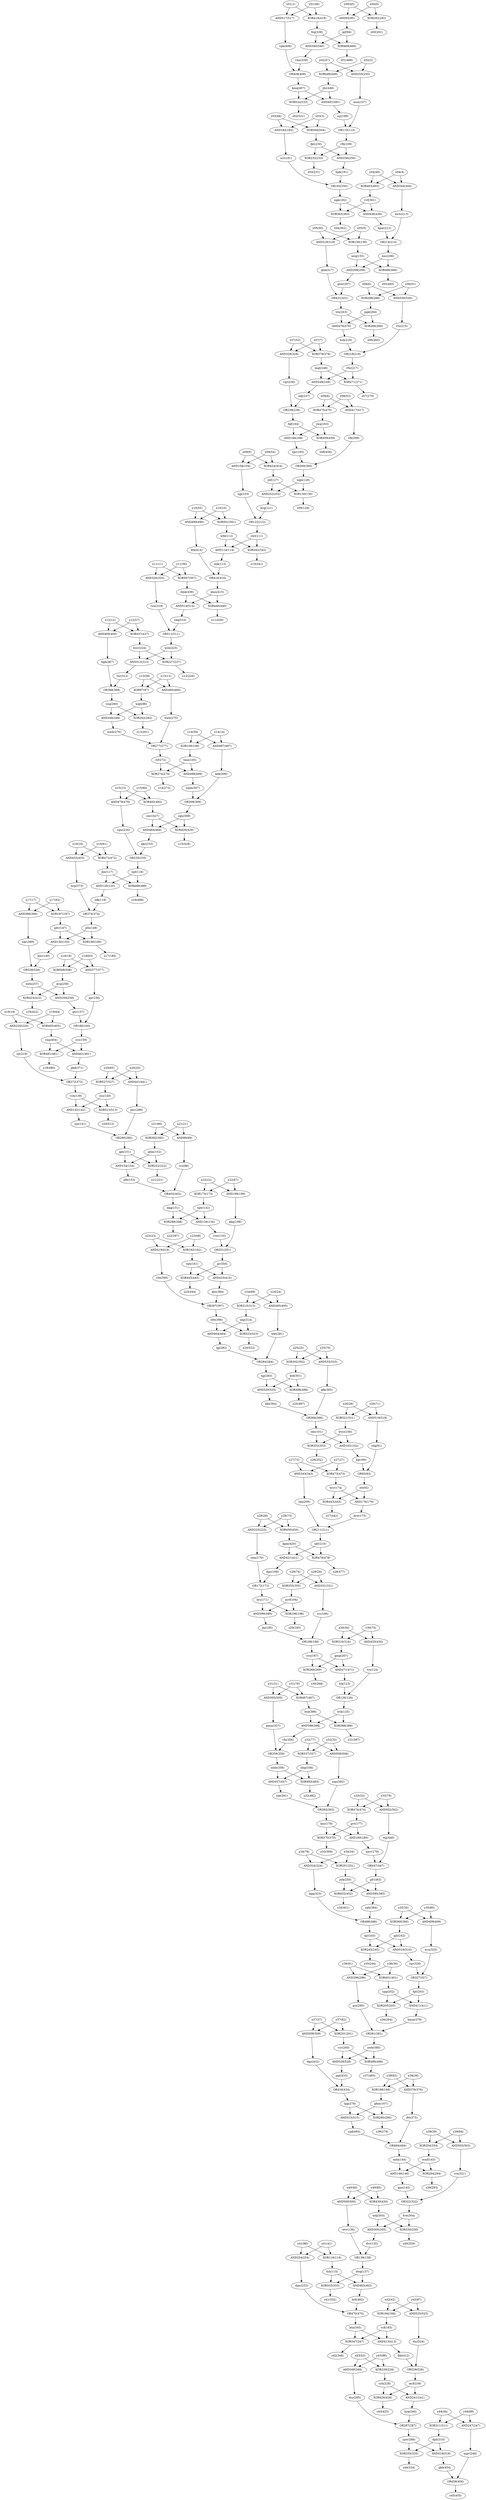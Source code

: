 digraph logic {
	251 [label="XOR251(251)"];
	278 [label="hjg(278)"];
	179 [label="nmv(179)"];
	386 [label="brp(386)"];
	353 [label="XOR353(353)"];
	78 [label="y33(78)"];
	240 [label="kcq(240)"];
	277 [label="OR277(277)"];
	371 [label="pbd(371)"];
	177 [label="gvt(177)"];
	433 [label="pqt(433)"];
	135 [label="dvr(135)"];
	26 [label="x26(26)"];
	57 [label="y12(57)"];
	139 [label="vch(139)"];
	170 [label="ntm(170)"];
	150 [label="AND150(150)"];
	263 [label="trn(263)"];
	282 [label="qjj(282)"];
	283 [label="tgj(283)"];
	291 [label="z00(291)"];
	362 [label="z04(362)"];
	366 [label="OR366(366)"];
	412 [label="fbb(412)"];
	425 [label="z43(425)"];
	103 [label="sgj(103)"];
	13 [label="x13(13)"];
	32 [label="x32(32)"];
	132 [label="tgw(132)"];
	307 [label="wpm(307)"];
	316 [label="XOR316(316)"];
	377 [label="AND377(377)"];
	440 [label="XOR440(440)"];
	141 [label="cjn(141)"];
	276 [label="wmb(276)"];
	284 [label="OR284(284)"];
	344 [label="AND344(344)"];
	120 [label="AND120(120)"];
	50 [label="y05(50)"];
	108 [label="ssj(108)"];
	435 [label="AND435(435)"];
	71 [label="y26(71)"];
	182 [label="AND182(182)"];
	84 [label="y39(84)"];
	486 [label="XOR486(486)"];
	533 [label="AND533(533)"];
	330 [label="XOR330(330)"];
	442 [label="z27(442)"];
	287 [label="OR287(287)"];
	485 [label="z37(485)"];
	365 [label="gfk(365)"];
	523 [label="XOR523(523)"];
	382 [label="XOR382(382)"];
	529 [label="OR529(529)"];
	61 [label="y16(61)"];
	250 [label="jwk(250)"];
	430 [label="XOR430(430)"];
	348 [label="AND348(348)"];
	127 [label="jnf(127)"];
	359 [label="OR359(359)"];
	368 [label="OR368(368)"];
	391 [label="sqt(391)"];
	140 [label="css(140)"];
	192 [label="ngk(192)"];
	465 [label="z05(465)"];
	260 [label="vnq(260)"];
	398 [label="AND398(398)"];
	455 [label="z45(455)"];
	168 [label="XOR168(168)"];
	229 [label="XOR229(229)"];
	79 [label="y34(79)"];
	211 [label="OR211(211)"];
	196 [label="XOR196(196)"];
	241 [label="AND241(241)"];
	29 [label="x29(29)"];
	324 [label="AND324(324)"];
	160 [label="OR160(160)"];
	85 [label="y40(85)"];
	38 [label="x38(38)"];
	298 [label="XOR298(298)"];
	473 [label="XOR473(473)"];
	81 [label="y36(81)"];
	36 [label="x36(36)"];
	23 [label="x23(23)"];
	296 [label="AND296(296)"];
	471 [label="AND471(471)"];
	406 [label="vpb(406)"];
	243 [label="kjr(243)"];
	416 [label="OR416(416)"];
	115 [label="fsh(115)"];
	477 [label="z28(477)"];
	503 [label="AND503(503)"];
	494 [label="OR494(494)"];
	77 [label="y32(77)"];
	200 [label="vcr(200)"];
	325 [label="wcs(325)"];
	208 [label="AND208(208)"];
	281 [label="wkt(281)"];
	349 [label="AND349(349)"];
	100 [label="wws(100)"];
	226 [label="z12(226)"];
	428 [label="z15(428)"];
	202 [label="sqq(202)"];
	327 [label="OR327(327)"];
	524 [label="thc(524)"];
	457 [label="AND457(457)"];
	54 [label="y09(54)"];
	215 [label="vts(215)"];
	128 [label="wgh(128)"];
	361 [label="vvf(361)"];
	379 [label="bmm(379)"];
	436 [label="AND436(436)"];
	373 [label="hvp(373)"];
	238 [label="OR238(238)"];
	236 [label="vqr(236)"];
	463 [label="AND463(463)"];
	221 [label="z21(221)"];
	142 [label="AND142(142)"];
	248 [label="mqt(248)"];
	509 [label="AND509(509)"];
	7 [label="x07(7)"];
	337 [label="XOR337(337)"];
	169 [label="dgc(169)"];
	321 [label="rrn(321)"];
	118 [label="hjd(118)"];
	449 [label="XOR449(449)"];
	505 [label="AND505(505)"];
	70 [label="y25(70)"];
	166 [label="AND166(166)"];
	134 [label="AND134(134)"];
	456 [label="OR456(456)"];
	189 [label="z17(189)"];
	401 [label="XOR401(401)"];
	106 [label="XOR106(106)"];
	421 [label="AND421(421)"];
	295 [label="gst(295)"];
	154 [label="AND154(154)"];
	180 [label="AND180(180)"];
	105 [label="tnm(105)"];
	460 [label="AND460(460)"];
	14 [label="x14(14)"];
	138 [label="OR138(138)"];
	21 [label="x21(21)"];
	475 [label="XOR475(475)"];
	478 [label="XOR478(478)"];
	80 [label="y35(80)"];
	261 [label="z13(261)"];
	96 [label="wqh(96)"];
	190 [label="XOR190(190)"];
	195 [label="z29(195)"];
	268 [label="z30(268)"];
	223 [label="AND223(223)"];
	443 [label="XOR443(443)"];
	67 [label="y22(67)"];
	129 [label="z09(129)"];
	197 [label="XOR197(197)"];
	220 [label="AND220(220)"];
	264 [label="pgk(264)"];
	453 [label="AND453(453)"];
	519 [label="AND519(519)"];
	492 [label="XOR492(492)"];
	290 [label="OR290(290)"];
	178 [label="kns(178)"];
	227 [label="XOR227(227)"];
	259 [label="AND259(259)"];
	217 [label="vfw(217)"];
	396 [label="sfw(396)"];
	262 [label="XOR262(262)"];
	402 [label="OR402(402)"];
	403 [label="XOR403(403)"];
	422 [label="z18(422)"];
	173 [label="XOR173(173)"];
	20 [label="x20(20)"];
	306 [label="kbk(306)"];
	94 [label="pjf(94)"];
	409 [label="AND409(409)"];
	90 [label="kgv(90)"];
	82 [label="y37(82)"];
	462 [label="brb(462)"];
	219 [label="sjt(219)"];
	342 [label="XOR342(342)"];
	9 [label="x09(9)"];
	24 [label="x24(24)"];
	122 [label="OR122(122)"];
	408 [label="OR408(408)"];
	394 [label="qbs(394)"];
	76 [label="y31(76)"];
	522 [label="z24(522)"];
	91 [label="rdq(91)"];
	97 [label="XOR97(97)"];
	72 [label="y27(72)"];
	431 [label="OR431(431)"];
	123 [label="trk(123)"];
	499 [label="AND499(499)"];
	439 [label="z11(439)"];
	244 [label="z35(244)"];
	328 [label="AND328(328)"];
	59 [label="y14(59)"];
	445 [label="XOR445(445)"];
	83 [label="y38(83)"];
	427 [label="smv(427)"];
	420 [label="kgm(420)"];
	508 [label="XOR508(508)"];
	279 [label="z38(279)"];
	218 [label="OR218(218)"];
	137 [label="dwg(137)"];
	257 [label="swb(257)"];
	482 [label="z32(482)"];
	267 [label="gmp(267)"];
	147 [label="gbv(147)"];
	315 [label="XOR315(315)"];
	389 [label="nkr(389)"];
	235 [label="OR235(235)"];
	48 [label="y03(48)"];
	153 [label="jdb(153)"];
	246 [label="mgv(246)"];
	249 [label="AND249(249)"];
	145 [label="qnn(145)"];
	314 [label="skp(314)"];
	446 [label="wjj(446)"];
	530 [label="AND530(530)"];
	254 [label="AND254(254)"];
	450 [label="XOR450(450)"];
	143 [label="wmf(143)"];
	285 [label="dcc(285)"];
	434 [label="OR434(434)"];
	515 [label="AND515(515)"];
	95 [label="AND95(95)"];
	126 [label="OR126(126)"];
	53 [label="y08(53)"];
	338 [label="fcg(338)"];
	159 [label="crc(159)"];
	8 [label="x08(8)"];
	367 [label="bgb(367)"];
	496 [label="OR496(496)"];
	437 [label="XOR437(437)"];
	526 [label="OR526(526)"];
	447 [label="OR447(447)"];
	432 [label="dgn(432)"];
	74 [label="y29(74)"];
	483 [label="XOR483(483)"];
	152 [label="qbm(152)"];
	207 [label="gnw(207)"];
	199 [label="AND199(199)"];
	376 [label="AND376(376)"];
	292 [label="XOR292(292)"];
	363 [label="XOR363(363)"];
	302 [label="XOR302(302)"];
	41 [label="x41(41)"];
	171 [label="hrs(171)"];
	0 [label="x00(0)"];
	2 [label="x02(2)"];
	532 [label="XOR532(532)"];
	204 [label="z36(204)"];
	212 [label="hpm(212)"];
	253 [label="dqw(253)"];
	322 [label="OR322(322)"];
	46 [label="y01(46)"];
	206 [label="knc(206)"];
	161 [label="vph(161)"];
	318 [label="AND318(318)"];
	333 [label="XOR333(333)"];
	75 [label="y30(75)"];
	225 [label="wsh(225)"];
	461 [label="AND461(461)"];
	203 [label="fgt(203)"];
	222 [label="XOR222(222)"];
	92 [label="stt(92)"];
	193 [label="OR193(193)"];
	109 [label="vfb(109)"];
	286 [label="cpw(286)"];
	73 [label="y28(73)"];
	390 [label="AND390(390)"];
	42 [label="x42(42)"];
	472 [label="XOR472(472)"];
	111 [label="cwt(111)"];
	383 [label="gfr(383)"];
	151 [label="jgb(151)"];
	451 [label="z34(451)"];
	228 [label="cch(228)"];
	266 [label="XOR266(266)"];
	513 [label="XOR513(513)"];
	172 [label="OR172(172)"];
	274 [label="XOR274(274)"];
	258 [label="qvq(258)"];
	407 [label="kmq(407)"];
	133 [label="vrw(133)"];
	395 [label="vht(395)"];
	479 [label="AND479(479)"];
	165 [label="tgv(165)"];
	293 [label="z39(293)"];
	157 [label="gtv(157)"];
	385 [label="AND385(385)"];
	198 [label="kkq(198)"];
	175 [label="krw(175)"];
	405 [label="XOR405(405)"];
	514 [label="AND514(514)"];
	355 [label="XOR355(355)"];
	237 [label="ndj(237)"];
	303 [label="wdj(303)"];
	332 [label="z41(332)"];
	19 [label="x19(19)"];
	164 [label="fqf(164)"];
	319 [label="rsw(319)"];
	213 [label="mrw(213)"];
	360 [label="XOR360(360)"];
	191 [label="hpb(191)"];
	269 [label="XOR269(269)"];
	429 [label="XOR429(429)"];
	125 [label="nvk(125)"];
	210 [label="nkt(210)"];
	60 [label="y15(60)"];
	410 [label="AND410(410)"];
	444 [label="z23(444)"];
	52 [label="y07(52)"];
	511 [label="OR511(511)"];
	63 [label="y18(63)"];
	357 [label="pmm(357)"];
	87 [label="y42(87)"];
	185 [label="jbj(185)"];
	155 [label="wcq(155)"];
	517 [label="AND517(517)"];
	5 [label="x05(5)"];
	424 [label="XOR424(424)"];
	411 [label="AND411(411)"];
	347 [label="XOR347(347)"];
	299 [label="cfk(299)"];
	232 [label="XOR232(232)"];
	501 [label="XOR501(501)"];
	340 [label="AND340(340)"];
	341 [label="z10(341)"];
	326 [label="rpr(326)"];
	119 [label="nfk(119)"];
	131 [label="bkg(131)"];
	468 [label="z01(468)"];
	93 [label="OR93(93)"];
	491 [label="AND491(491)"];
	45 [label="y00(45)"];
	112 [label="wfd(112)"];
	345 [label="btn(345)"];
	419 [label="AND419(419)"];
	230 [label="fpt(230)"];
	354 [label="XOR354(354)"];
	448 [label="jdc(448)"];
	66 [label="y21(66)"];
	393 [label="OR393(393)"];
	65 [label="y20(65)"];
	49 [label="y04(49)"];
	99 [label="AND99(99)"];
	300 [label="OR300(300)"];
	476 [label="AND476(476)"];
	466 [label="XOR466(466)"];
	516 [label="AND516(516)"];
	117 [label="jhn(117)"];
	184 [label="XOR184(184)"];
	346 [label="z42(346)"];
	317 [label="gdd(317)"];
	183 [label="vcf(183)"];
	404 [label="vmj(404)"];
	414 [label="ktk(414)"];
	400 [label="AND400(400)"];
	481 [label="XOR481(481)"];
	335 [label="XOR335(335)"];
	493 [label="sqd(493)"];
	3 [label="x03(3)"];
	399 [label="AND399(399)"];
	305 [label="AND305(305)"];
	239 [label="mcf(239)"];
	380 [label="nwb(380)"];
	214 [label="OR214(214)"];
	489 [label="XOR489(489)"];
	343 [label="AND343(343)"];
	392 [label="nqs(392)"];
	4 [label="x04(4)"];
	364 [label="kht(364)"];
	247 [label="AND247(247)"];
	381 [label="OR381(381)"];
	387 [label="z31(387)"];
	114 [label="AND114(114)"];
	116 [label="XOR116(116)"];
	265 [label="z06(265)"];
	311 [label="XOR311(311)"];
	339 [label="vms(339)"];
	370 [label="XOR370(370)"];
	388 [label="XOR388(388)"];
	441 [label="AND441(441)"];
	329 [label="z40(329)"];
	474 [label="XOR474(474)"];
	89 [label="y44(89)"];
	88 [label="y43(88)"];
	275 [label="hwb(275)"];
	280 [label="XOR280(280)"];
	22 [label="x22(22)"];
	113 [label="wjk(113)"];
	245 [label="XOR245(245)"];
	304 [label="fvw(304)"];
	464 [label="AND464(464)"];
	272 [label="ctf(272)"];
	527 [label="XOR527(527)"];
	68 [label="y23(68)"];
	417 [label="AND417(417)"];
	487 [label="AND487(487)"];
	480 [label="z19(480)"];
	62 [label="y17(62)"];
	146 [label="AND146(146)"];
	312 [label="tnr(312)"];
	35 [label="x35(35)"];
	40 [label="x40(40)"];
	234 [label="sqw(234)"];
	56 [label="y11(56)"];
	216 [label="hsk(216)"];
	16 [label="x16(16)"];
	58 [label="y13(58)"];
	374 [label="OR374(374)"];
	28 [label="x28(28)"];
	415 [label="kmn(415)"];
	201 [label="XOR201(201)"];
	174 [label="wcr(174)"];
	121 [label="kvg(121)"];
	297 [label="z22(297)"];
	310 [label="dph(310)"];
	378 [label="XOR378(378)"];
	156 [label="XOR156(156)"];
	459 [label="XOR459(459)"];
	102 [label="AND102(102)"];
	484 [label="AND484(484)"];
	525 [label="AND525(525)"];
	205 [label="XOR205(205)"];
	470 [label="OR470(470)"];
	30 [label="x30(30)"];
	148 [label="pth(148)"];
	163 [label="jwq(163)"];
	181 [label="scc(181)"];
	510 [label="skq(510)"];
	358 [label="mhh(358)"];
	507 [label="XOR507(507)"];
	10 [label="x10(10)"];
	104 [label="AND104(104)"];
	350 [label="jjr(350)"];
	308 [label="sgn(308)"];
	69 [label="y24(69)"];
	86 [label="y41(86)"];
	187 [label="cvn(187)"];
	426 [label="XOR426(426)"];
	458 [label="z08(458)"];
	488 [label="z16(488)"];
	413 [label="AND413(413)"];
	504 [label="XOR504(504)"];
	136 [label="wtv(136)"];
	512 [label="z20(512)"];
	1 [label="x01(1)"];
	44 [label="x44(44)"];
	101 [label="cds(101)"];
	500 [label="AND500(500)"];
	438 [label="dmk(438)"];
	397 [label="OR397(397)"];
	17 [label="x17(17)"];
	37 [label="x37(37)"];
	309 [label="OR309(309)"];
	469 [label="XOR469(469)"];
	27 [label="x27(27)"];
	149 [label="hns(149)"];
	452 [label="XOR452(452)"];
	124 [label="trs(124)"];
	288 [label="XOR288(288)"];
	528 [label="AND528(528)"];
	6 [label="x06(6)"];
	255 [label="AND255(255)"];
	320 [label="AND320(320)"];
	351 [label="OR351(351)"];
	423 [label="XOR423(423)"];
	11 [label="x11(11)"];
	369 [label="z33(369)"];
	233 [label="qkc(233)"];
	331 [label="AND331(331)"];
	467 [label="XOR467(467)"];
	39 [label="x39(39)"];
	521 [label="XOR521(521)"];
	289 [label="jmv(289)"];
	176 [label="AND176(176)"];
	356 [label="rfn(356)"];
	167 [label="ghm(167)"];
	43 [label="x43(43)"];
	188 [label="OR188(188)"];
	110 [label="OR110(110)"];
	418 [label="XOR418(418)"];
	497 [label="z25(497)"];
	64 [label="y19(64)"];
	490 [label="AND490(490)"];
	498 [label="XOR498(498)"];
	98 [label="ccs(98)"];
	531 [label="z02(531)"];
	186 [label="rrc(186)"];
	107 [label="msn(107)"];
	162 [label="XOR162(162)"];
	334 [label="z44(334)"];
	224 [label="bwv(224)"];
	352 [label="z26(352)"];
	375 [label="dtt(375)"];
	518 [label="AND518(518)"];
	271 [label="XOR271(271)"];
	130 [label="XOR130(130)"];
	520 [label="AND520(520)"];
	158 [label="pjr(158)"];
	294 [label="XOR294(294)"];
	34 [label="x34(34)"];
	242 [label="qjb(242)"];
	55 [label="y10(55)"];
	256 [label="AND256(256)"];
	25 [label="x25(25)"];
	194 [label="mvf(194)"];
	270 [label="z07(270)"];
	273 [label="z14(273)"];
	252 [label="AND252(252)"];
	15 [label="x15(15)"];
	506 [label="AND506(506)"];
	372 [label="OR372(372)"];
	313 [label="AND313(313)"];
	18 [label="x18(18)"];
	336 [label="hbg(336)"];
	144 [label="mdn(144)"];
	231 [label="z03(231)"];
	301 [label="ktd(301)"];
	384 [label="cph(384)"];
	502 [label="AND502(502)"];
	51 [label="y06(51)"];
	209 [label="hbj(209)"];
	454 [label="gkb(454)"];
	33 [label="x33(33)"];
	12 [label="x12(12)"];
	323 [label="hgg(323)"];
	495 [label="AND495(495)"];
	31 [label="x31(31)"];
	47 [label="y02(47)"];
	392 -> 393;
	73 -> 450;
	73 -> 223;
	377 -> 158;
	247 -> 246;
	448 -> 532;
	448 -> 491;
	335 -> 334;
	305 -> 135;
	493 -> 494;
	20 -> 441;
	20 -> 527;
	164 -> 166;
	164 -> 459;
	84 -> 503;
	84 -> 354;
	26 -> 521;
	26 -> 519;
	354 -> 143;
	234 -> 235;
	368 -> 260;
	235 -> 118;
	188 -> 187;
	85 -> 500;
	85 -> 430;
	69 -> 315;
	69 -> 495;
	93 -> 92;
	283 -> 498;
	283 -> 520;
	530 -> 215;
	119 -> 374;
	76 -> 505;
	76 -> 467;
	326 -> 327;
	423 -> 422;
	159 -> 461;
	159 -> 481;
	295 -> 381;
	456 -> 455;
	371 -> 372;
	240 -> 287;
	440 -> 439;
	207 -> 431;
	404 -> 461;
	404 -> 481;
	315 -> 314;
	144 -> 146;
	144 -> 294;
	438 -> 440;
	438 -> 514;
	203 -> 205;
	203 -> 411;
	281 -> 284;
	253 -> 470;
	429 -> 428;
	28 -> 223;
	28 -> 450;
	15 -> 479;
	15 -> 492;
	233 -> 235;
	460 -> 275;
	72 -> 473;
	72 -> 343;
	156 -> 155;
	292 -> 291;
	401 -> 202;
	514 -> 510;
	509 -> 432;
	374 -> 148;
	150 -> 149;
	259 -> 157;
	303 -> 305;
	303 -> 330;
	63 -> 508;
	63 -> 377;
	105 -> 274;
	105 -> 499;
	402 -> 131;
	358 -> 483;
	358 -> 457;
	180 -> 179;
	323 -> 496;
	118 -> 120;
	118 -> 489;
	52 -> 328;
	52 -> 378;
	322 -> 304;
	381 -> 380;
	18 -> 508;
	18 -> 377;
	239 -> 426;
	239 -> 241;
	49 -> 403;
	49 -> 344;
	147 -> 150;
	147 -> 190;
	182 -> 181;
	172 -> 171;
	181 -> 193;
	366 -> 101;
	169 -> 172;
	199 -> 198;
	211 -> 210;
	398 -> 356;
	408 -> 407;
	337 -> 336;
	149 -> 526;
	345 -> 347;
	345 -> 413;
	128 -> 252;
	128 -> 130;
	415 -> 440;
	415 -> 514;
	355 -> 194;
	82 -> 509;
	82 -> 201;
	200 -> 528;
	200 -> 486;
	112 -> 342;
	112 -> 114;
	242 -> 516;
	242 -> 245;
	496 -> 243;
	10 -> 501;
	10 -> 490;
	218 -> 217;
	165 -> 300;
	107 -> 110;
	13 -> 460;
	13 -> 97;
	109 -> 256;
	109 -> 232;
	262 -> 261;
	81 -> 401;
	81 -> 296;
	409 -> 325;
	132 -> 134;
	132 -> 298;
	518 -> 454;
	403 -> 361;
	333 -> 332;
	501 -> 112;
	217 -> 249;
	217 -> 271;
	197 -> 147;
	301 -> 498;
	301 -> 520;
	4 -> 344;
	4 -> 403;
	314 -> 464;
	314 -> 523;
	237 -> 238;
	437 -> 224;
	452 -> 451;
	473 -> 174;
	325 -> 327;
	136 -> 138;
	222 -> 221;
	532 -> 531;
	357 -> 359;
	141 -> 290;
	161 -> 445;
	161 -> 410;
	29 -> 331;
	29 -> 355;
	167 -> 280;
	167 -> 515;
	463 -> 462;
	446 -> 447;
	87 -> 525;
	87 -> 184;
	228 -> 426;
	228 -> 241;
	435 -> 124;
	520 -> 364;
	272 -> 274;
	272 -> 499;
	278 -> 515;
	278 -> 280;
	27 -> 343;
	27 -> 473;
	178 -> 370;
	178 -> 180;
	367 -> 368;
	153 -> 402;
	176 -> 175;
	502 -> 446;
	528 -> 433;
	101 -> 353;
	101 -> 102;
	140 -> 513;
	140 -> 142;
	111 -> 114;
	111 -> 342;
	61 -> 472;
	61 -> 453;
	364 -> 366;
	89 -> 247;
	89 -> 311;
	196 -> 195;
	68 -> 162;
	68 -> 419;
	152 -> 154;
	152 -> 222;
	192 -> 363;
	192 -> 436;
	166 -> 165;
	277 -> 272;
	489 -> 488;
	498 -> 497;
	378 -> 248;
	500 -> 136;
	286 -> 518;
	286 -> 335;
	453 -> 373;
	45 -> 292;
	45 -> 95;
	479 -> 234;
	121 -> 122;
	225 -> 313;
	225 -> 227;
	320 -> 319;
	186 -> 188;
	154 -> 153;
	405 -> 404;
	106 -> 105;
	117 -> 120;
	117 -> 489;
	185 -> 188;
	340 -> 339;
	62 -> 197;
	62 -> 390;
	353 -> 352;
	312 -> 368;
	127 -> 252;
	127 -> 130;
	280 -> 279;
	2 -> 449;
	2 -> 255;
	447 -> 383;
	209 -> 211;
	467 -> 386;
	60 -> 492;
	60 -> 479;
	32 -> 337;
	32 -> 506;
	202 -> 205;
	202 -> 411;
	417 -> 299;
	433 -> 434;
	384 -> 496;
	519 -> 91;
	90 -> 93;
	307 -> 309;
	483 -> 482;
	311 -> 310;
	411 -> 379;
	288 -> 264;
	521 -> 100;
	246 -> 456;
	255 -> 107;
	395 -> 397;
	51 -> 288;
	51 -> 530;
	416 -> 415;
	407 -> 491;
	407 -> 532;
	258 -> 259;
	258 -> 423;
	499 -> 307;
	148 -> 150;
	148 -> 190;
	194 -> 196;
	194 -> 399;
	35 -> 409;
	35 -> 360;
	5 -> 156;
	5 -> 318;
	443 -> 442;
	171 -> 196;
	171 -> 399;
	388 -> 387;
	146 -> 145;
	114 -> 113;
	23 -> 162;
	23 -> 419;
	83 -> 376;
	83 -> 168;
	216 -> 218;
	269 -> 268;
	276 -> 277;
	285 -> 287;
	229 -> 228;
	410 -> 394;
	113 -> 416;
	481 -> 480;
	508 -> 258;
	139 -> 142;
	139 -> 513;
	64 -> 220;
	64 -> 405;
	236 -> 238;
	103 -> 122;
	400 -> 367;
	472 -> 117;
	126 -> 125;
	135 -> 138;
	190 -> 189;
	287 -> 286;
	91 -> 93;
	389 -> 526;
	393 -> 178;
	511 -> 225;
	321 -> 322;
	271 -> 270;
	399 -> 185;
	245 -> 244;
	298 -> 297;
	380 -> 486;
	380 -> 528;
	75 -> 435;
	75 -> 316;
	201 -> 200;
	445 -> 444;
	168 -> 167;
	487 -> 306;
	264 -> 476;
	264 -> 266;
	361 -> 363;
	361 -> 436;
	318 -> 317;
	3 -> 504;
	3 -> 182;
	252 -> 121;
	36 -> 296;
	36 -> 401;
	339 -> 408;
	426 -> 425;
	344 -> 213;
	470 -> 345;
	309 -> 308;
	74 -> 331;
	74 -> 355;
	243 -> 516;
	243 -> 245;
	413 -> 412;
	274 -> 273;
	157 -> 160;
	17 -> 390;
	17 -> 197;
	198 -> 351;
	462 -> 470;
	238 -> 164;
	249 -> 237;
	54 -> 104;
	54 -> 424;
	55 -> 501;
	55 -> 490;
	490 -> 414;
	79 -> 324;
	79 -> 251;
	124 -> 126;
	319 -> 511;
	484 -> 233;
	227 -> 226;
	163 -> 166;
	163 -> 459;
	116 -> 115;
	503 -> 321;
	210 -> 421;
	210 -> 478;
	525 -> 524;
	486 -> 485;
	39 -> 503;
	39 -> 354;
	131 -> 134;
	131 -> 298;
	40 -> 430;
	40 -> 500;
	31 -> 467;
	31 -> 505;
	414 -> 416;
	80 -> 409;
	80 -> 360;
	418 -> 338;
	526 -> 257;
	97 -> 96;
	351 -> 350;
	33 -> 502;
	33 -> 474;
	160 -> 159;
	173 -> 132;
	98 -> 402;
	391 -> 393;
	299 -> 300;
	348 -> 276;
	220 -> 219;
	302 -> 301;
	224 -> 313;
	224 -> 227;
	67 -> 199;
	67 -> 173;
	363 -> 362;
	177 -> 370;
	177 -> 180;
	466 -> 465;
	123 -> 126;
	328 -> 236;
	88 -> 349;
	88 -> 229;
	372 -> 139;
	24 -> 315;
	24 -> 495;
	248 -> 271;
	248 -> 249;
	449 -> 448;
	474 -> 177;
	504 -> 230;
	421 -> 169;
	65 -> 441;
	65 -> 527;
	44 -> 311;
	44 -> 247;
	251 -> 250;
	86 -> 116;
	86 -> 254;
	317 -> 431;
	66 -> 382;
	66 -> 99;
	170 -> 172;
	208 -> 207;
	50 -> 318;
	50 -> 156;
	77 -> 337;
	77 -> 506;
	492 -> 427;
	464 -> 282;
	38 -> 376;
	38 -> 168;
	19 -> 220;
	19 -> 405;
	115 -> 333;
	115 -> 463;
	22 -> 173;
	22 -> 199;
	37 -> 201;
	37 -> 509;
	219 -> 372;
	394 -> 397;
	412 -> 529;
	327 -> 203;
	342 -> 341;
	350 -> 410;
	350 -> 445;
	94 -> 469;
	94 -> 340;
	143 -> 146;
	143 -> 294;
	294 -> 293;
	457 -> 391;
	213 -> 214;
	47 -> 449;
	47 -> 255;
	142 -> 141;
	431 -> 263;
	324 -> 323;
	454 -> 456;
	290 -> 151;
	310 -> 518;
	310 -> 335;
	494 -> 144;
	254 -> 253;
	257 -> 259;
	257 -> 423;
	338 -> 340;
	338 -> 469;
	53 -> 417;
	53 -> 475;
	11 -> 320;
	11 -> 507;
	424 -> 127;
	179 -> 447;
	527 -> 140;
	459 -> 458;
	6 -> 530;
	6 -> 288;
	533 -> 365;
	99 -> 98;
	296 -> 295;
	385 -> 384;
	383 -> 385;
	383 -> 452;
	450 -> 420;
	193 -> 192;
	241 -> 240;
	256 -> 191;
	376 -> 375;
	406 -> 408;
	359 -> 358;
	430 -> 303;
	21 -> 99;
	21 -> 382;
	100 -> 102;
	100 -> 353;
	174 -> 176;
	174 -> 443;
	212 -> 214;
	336 -> 457;
	336 -> 483;
	461 -> 371;
	110 -> 109;
	102 -> 90;
	506 -> 392;
	232 -> 231;
	397 -> 396;
	471 -> 123;
	436 -> 212;
	78 -> 474;
	78 -> 502;
	517 -> 406;
	379 -> 381;
	175 -> 211;
	300 -> 128;
	267 -> 471;
	267 -> 269;
	1 -> 418;
	1 -> 517;
	365 -> 366;
	48 -> 182;
	48 -> 504;
	206 -> 208;
	206 -> 466;
	304 -> 330;
	304 -> 305;
	125 -> 388;
	125 -> 398;
	70 -> 533;
	70 -> 302;
	41 -> 116;
	41 -> 254;
	214 -> 206;
	162 -> 161;
	386 -> 398;
	386 -> 388;
	427 -> 484;
	427 -> 429;
	187 -> 269;
	187 -> 471;
	46 -> 517;
	46 -> 418;
	419 -> 395;
	495 -> 281;
	370 -> 369;
	34 -> 324;
	34 -> 251;
	59 -> 106;
	59 -> 487;
	313 -> 312;
	56 -> 507;
	56 -> 320;
	191 -> 193;
	432 -> 434;
	331 -> 186;
	373 -> 374;
	382 -> 152;
	360 -> 242;
	469 -> 468;
	43 -> 229;
	43 -> 349;
	57 -> 400;
	57 -> 437;
	71 -> 521;
	71 -> 519;
	120 -> 119;
	158 -> 160;
	260 -> 348;
	260 -> 262;
	145 -> 322;
	58 -> 97;
	58 -> 460;
	223 -> 170;
	434 -> 278;
	507 -> 438;
	95 -> 94;
	108 -> 110;
	9 -> 104;
	9 -> 424;
	205 -> 204;
	266 -> 265;
	396 -> 464;
	396 -> 523;
	151 -> 154;
	151 -> 222;
	25 -> 533;
	25 -> 302;
	122 -> 111;
	510 -> 511;
	263 -> 266;
	263 -> 476;
	42 -> 184;
	42 -> 525;
	529 -> 239;
	138 -> 137;
	30 -> 435;
	30 -> 316;
	330 -> 329;
	441 -> 289;
	478 -> 477;
	491 -> 108;
	284 -> 283;
	230 -> 232;
	230 -> 256;
	282 -> 284;
	133 -> 351;
	347 -> 346;
	516 -> 326;
	155 -> 208;
	155 -> 466;
	184 -> 183;
	275 -> 277;
	513 -> 512;
	349 -> 285;
	505 -> 357;
	316 -> 267;
	130 -> 129;
	343 -> 209;
	12 -> 437;
	12 -> 400;
	390 -> 389;
	183 -> 413;
	183 -> 347;
	523 -> 522;
	137 -> 463;
	137 -> 333;
	308 -> 484;
	308 -> 429;
	515 -> 493;
	356 -> 359;
	250 -> 385;
	250 -> 452;
	92 -> 176;
	92 -> 443;
	375 -> 494;
	0 -> 95;
	0 -> 292;
	14 -> 487;
	14 -> 106;
	104 -> 103;
	215 -> 218;
	7 -> 328;
	7 -> 378;
	524 -> 529;
	306 -> 309;
	476 -> 216;
	475 -> 163;
	16 -> 472;
	16 -> 453;
	96 -> 348;
	96 -> 262;
	289 -> 290;
	134 -> 133;
	420 -> 421;
	420 -> 478;
	8 -> 475;
	8 -> 417;
}
